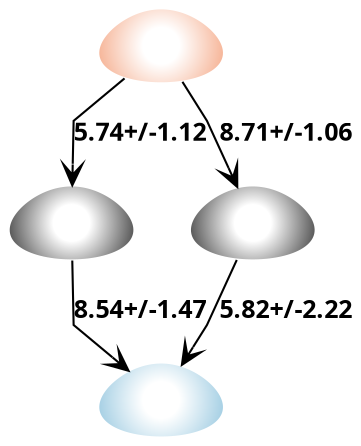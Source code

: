 strict digraph G {
	graph [bb="0,0,184.74,206",
		fontname="sans bold",
		splines=polyline
	];
	node [label="\N"];
	subgraph subgraph_0 {
		graph [label="Neutral charge",
			style=""
		];
		SM15_micro001		 [charge=0,
			color="#ffffff:#333333",
			fontcolor=black,
			fontname="sans bold",
			fontsize=12,
			height=0.5,
			image="Images\Microstates\SM15_micro001.svg",
			label="",
			labelloc=b,
			penwidth=1,
			pos="28.743,103",
			shape=egg,
			style=radial,
			width=0.79843];
		SM15_micro002		 [charge=0,
			color="#ffffff:#333333",
			fontcolor=black,
			fontname="sans bold",
			fontsize=12,
			height=0.5,
			image="Images\Microstates\SM15_micro002.svg",
			label="",
			labelloc=b,
			penwidth=1,
			pos="126.74,103",
			shape=egg,
			style=radial,
			width=0.79843];
	}
	subgraph "subgraph_-1" {
		graph [label="-1 charge",
			style=""
		];
		SM15_micro004		 [charge=-1,
			color="#ffffff:#f4a582",
			fontcolor=black,
			fontname="sans bold",
			fontsize=12,
			height=0.5,
			image="Images\Microstates\SM15_micro004.svg",
			label="",
			labelloc=b,
			penwidth=1,
			pos="77.743,188",
			shape=egg,
			style=radial,
			width=0.79843];
	}
	subgraph subgraph_1 {
		graph [label="+1 charge",
			style=""
		];
		SM15_micro003		 [charge=1,
			color="#ffffff:#92c5de",
			fontcolor=black,
			fontname="sans bold",
			fontsize=12,
			height=0.5,
			image="Images\Microstates\SM15_micro003.svg",
			label="",
			labelloc=b,
			penwidth=1,
			pos="77.743,18",
			shape=egg,
			style=radial,
			width=0.79843];
	}
	SM15_micro001 -> SM15_micro003	 [SEM=1.47,
		arrowhead=vee,
		fontname="sans bold",
		fontsize=12,
		label="8.54+/-1.47",
		lp="67.243,60.5",
		pKa=8.54,
		pos="e,60.955,31.241 29.099,84.942 29.386,71.145 29.743,54 29.743,54 29.743,54 40.991,45.799 52.597,37.336",
		splines=polyline];
	SM15_micro002 -> SM15_micro003	 [SEM=2.22,
		arrowhead=vee,
		fontname="sans bold",
		fontsize=12,
		label="5.82+/-2.22",
		lp="147.24,60.5",
		pKa=5.82,
		pos="e,89.351,34.046 119.05,85.212 112.7,71.37 104.74,54 104.74,54 104.74,54 100.57,48.592 95.508,42.028",
		splines=polyline];
	SM15_micro004 -> SM15_micro001	 [SEM=1.12,
		arrowhead=vee,
		fontname="sans bold",
		fontsize=12,
		label="5.74+/-1.12",
		lp="67.243,145.5",
		pKa=5.74,
		pos="e,29.099,121.06 58.773,173.17 45.356,163.38 29.743,152 29.743,152 29.743,152 29.538,142.15 29.314,131.38",
		splines=polyline];
	SM15_micro004 -> SM15_micro002	 [SEM=1.06,
		arrowhead=vee,
		fontname="sans bold",
		fontsize=12,
		label="8.71+/-1.06",
		lp="147.24,145.5",
		pKa=8.71,
		pos="e,119.3,120.25 89.979,171.14 97.123,161.88 104.74,152 104.74,152 104.74,152 109.83,140.9 115.11,129.38",
		splines=polyline];
}
